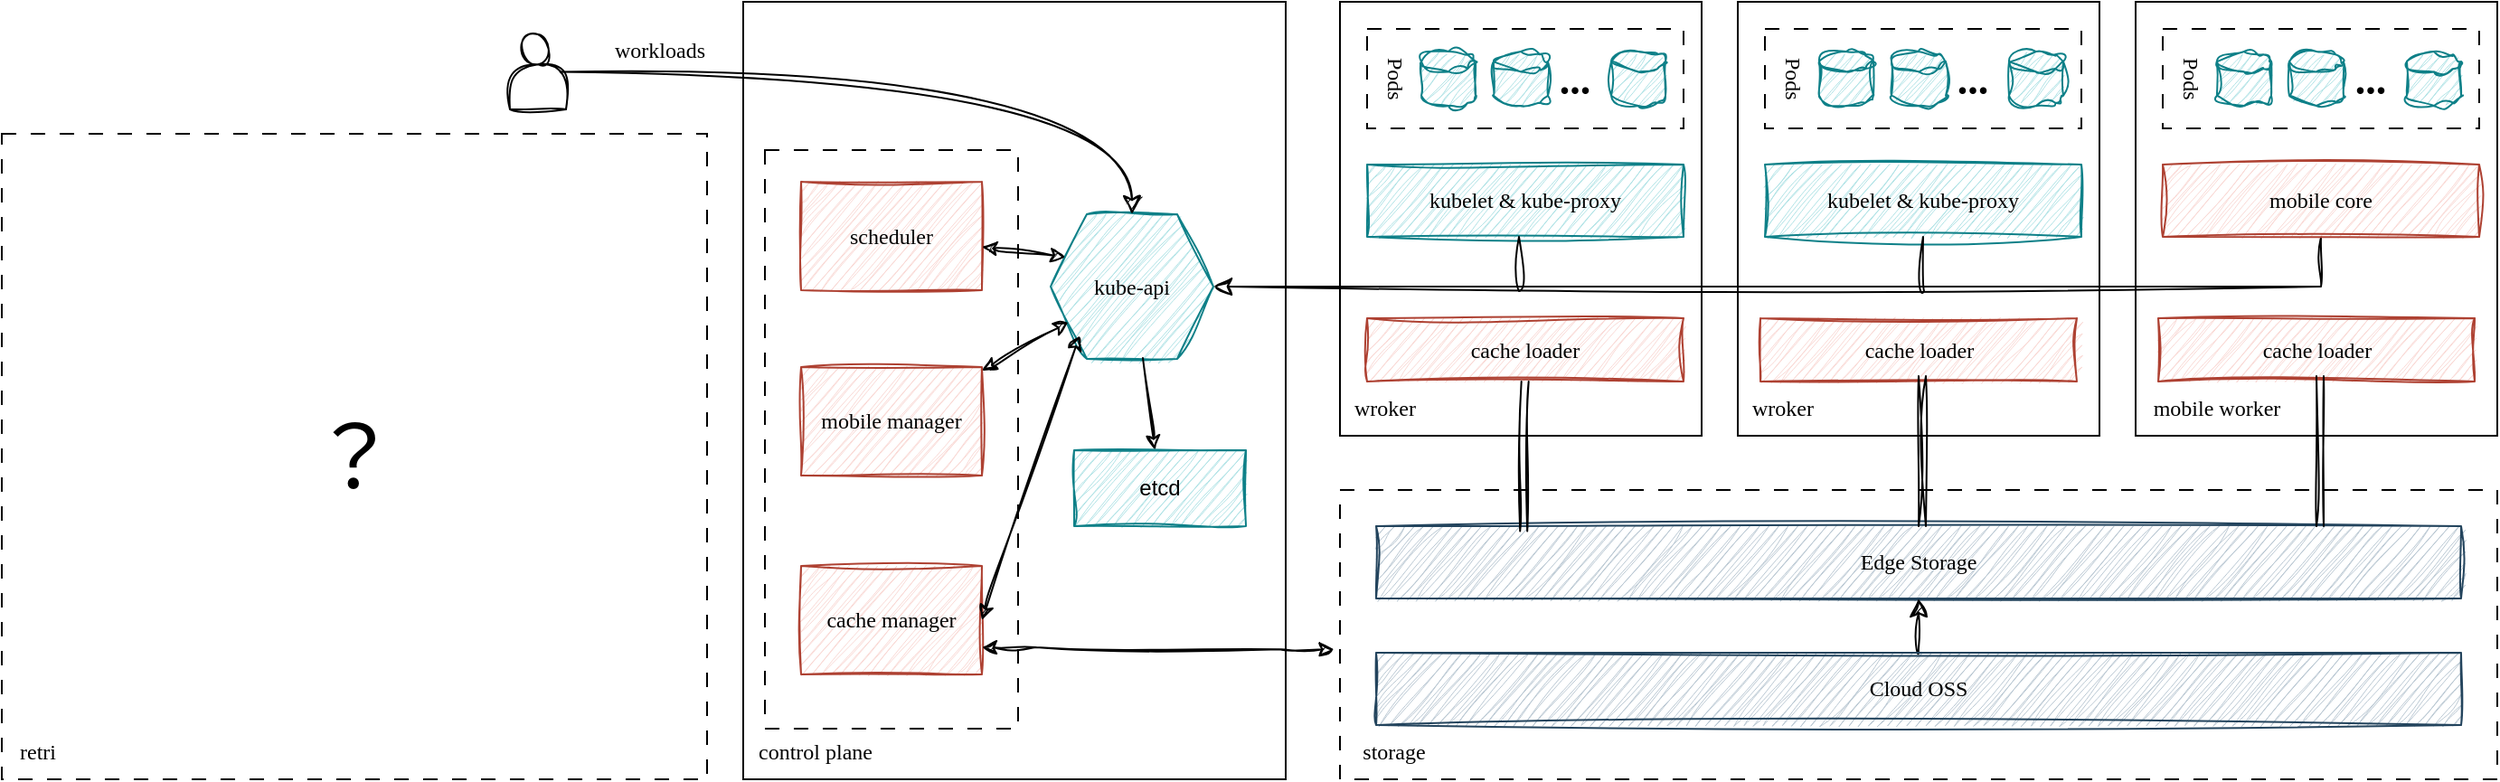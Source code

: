 <mxfile version="27.0.4" pages="2">
  <diagram name="Arch" id="rIj0sB-8U3w1b-v0gW_f">
    <mxGraphModel dx="1702" dy="1234" grid="0" gridSize="10" guides="1" tooltips="1" connect="1" arrows="1" fold="1" page="0" pageScale="1" pageWidth="850" pageHeight="1100" math="1" shadow="0">
      <root>
        <mxCell id="0" />
        <mxCell id="1" parent="0" />
        <mxCell id="n0bD6nwZr_wSMpqqiZz7-5" value="" style="rounded=0;whiteSpace=wrap;html=1;fillColor=none;strokeColor=default;fontFamily=Comic Sans MS;" parent="1" vertex="1">
          <mxGeometry x="590" y="290" width="300" height="430" as="geometry" />
        </mxCell>
        <mxCell id="4ZXLskvtB0-m_67RsiaI-1" value="" style="rounded=0;whiteSpace=wrap;html=1;fillColor=none;strokeColor=default;dashed=1;dashPattern=8 8;fontFamily=Comic Sans MS;" parent="1" vertex="1">
          <mxGeometry x="602" y="372" width="140" height="320" as="geometry" />
        </mxCell>
        <mxCell id="n0bD6nwZr_wSMpqqiZz7-39" value="scheduler" style="rounded=0;whiteSpace=wrap;html=1;sketch=1;curveFitting=1;jiggle=2;fillColor=#fad9d5;strokeColor=#ae4132;fontFamily=Comic Sans MS;" parent="1" vertex="1">
          <mxGeometry x="622" y="389.5" width="100" height="60" as="geometry" />
        </mxCell>
        <mxCell id="n0bD6nwZr_wSMpqqiZz7-40" value="cache manager" style="rounded=0;whiteSpace=wrap;html=1;sketch=1;curveFitting=1;jiggle=2;fillColor=#fad9d5;strokeColor=#ae4132;fontFamily=Comic Sans MS;" parent="1" vertex="1">
          <mxGeometry x="622" y="602" width="100" height="60" as="geometry" />
        </mxCell>
        <mxCell id="n0bD6nwZr_wSMpqqiZz7-42" value="mobile manager" style="rounded=0;whiteSpace=wrap;html=1;sketch=1;curveFitting=1;jiggle=2;fillColor=#fad9d5;strokeColor=#ae4132;fontFamily=Comic Sans MS;" parent="1" vertex="1">
          <mxGeometry x="622" y="492" width="100" height="60" as="geometry" />
        </mxCell>
        <mxCell id="n0bD6nwZr_wSMpqqiZz7-3" value="？" style="rounded=0;whiteSpace=wrap;html=1;fillColor=none;strokeColor=default;dashed=1;dashPattern=8 8;fontFamily=Comic Sans MS;fontSize=48;" parent="1" vertex="1">
          <mxGeometry x="180" y="363" width="390" height="357" as="geometry" />
        </mxCell>
        <mxCell id="n0bD6nwZr_wSMpqqiZz7-1" value="" style="rounded=0;whiteSpace=wrap;html=1;fillColor=none;fontFamily=Comic Sans MS;" parent="1" vertex="1">
          <mxGeometry x="920" y="290" width="200" height="240" as="geometry" />
        </mxCell>
        <mxCell id="n0bD6nwZr_wSMpqqiZz7-2" value="" style="rounded=0;whiteSpace=wrap;html=1;fillColor=none;strokeColor=default;dashed=1;dashPattern=8 8;fontFamily=Comic Sans MS;" parent="1" vertex="1">
          <mxGeometry x="935" y="305" width="175" height="55" as="geometry" />
        </mxCell>
        <mxCell id="n0bD6nwZr_wSMpqqiZz7-4" value="retri" style="text;html=1;align=center;verticalAlign=middle;whiteSpace=wrap;rounded=0;fontFamily=Comic Sans MS;" parent="1" vertex="1">
          <mxGeometry x="180" y="690" width="40" height="30" as="geometry" />
        </mxCell>
        <mxCell id="n0bD6nwZr_wSMpqqiZz7-6" value="control plane" style="text;html=1;align=center;verticalAlign=middle;whiteSpace=wrap;rounded=0;fontFamily=Comic Sans MS;" parent="1" vertex="1">
          <mxGeometry x="590" y="690" width="80" height="30" as="geometry" />
        </mxCell>
        <mxCell id="n0bD6nwZr_wSMpqqiZz7-7" value="" style="rounded=0;whiteSpace=wrap;html=1;fillColor=none;strokeColor=default;dashed=1;dashPattern=8 8;fontFamily=Comic Sans MS;" parent="1" vertex="1">
          <mxGeometry x="920" y="560" width="640" height="160" as="geometry" />
        </mxCell>
        <mxCell id="n0bD6nwZr_wSMpqqiZz7-8" value="storage" style="text;html=1;align=center;verticalAlign=middle;whiteSpace=wrap;rounded=0;fontFamily=Comic Sans MS;" parent="1" vertex="1">
          <mxGeometry x="920" y="690" width="60" height="30" as="geometry" />
        </mxCell>
        <mxCell id="n0bD6nwZr_wSMpqqiZz7-9" value="" style="shape=cylinder3;whiteSpace=wrap;html=1;boundedLbl=1;backgroundOutline=1;size=5.6;sketch=1;curveFitting=1;jiggle=2;fillColor=#b0e3e6;strokeColor=#0e8088;fontFamily=Comic Sans MS;" parent="1" vertex="1">
          <mxGeometry x="965" y="317.5" width="30" height="30" as="geometry" />
        </mxCell>
        <mxCell id="n0bD6nwZr_wSMpqqiZz7-10" value="" style="shape=cylinder3;whiteSpace=wrap;html=1;boundedLbl=1;backgroundOutline=1;size=5.6;sketch=1;curveFitting=1;jiggle=2;fillColor=#b0e3e6;strokeColor=#0e8088;fontFamily=Comic Sans MS;" parent="1" vertex="1">
          <mxGeometry x="1070" y="317.5" width="30" height="30" as="geometry" />
        </mxCell>
        <mxCell id="n0bD6nwZr_wSMpqqiZz7-11" value="" style="shape=cylinder3;whiteSpace=wrap;html=1;boundedLbl=1;backgroundOutline=1;size=5.6;sketch=1;curveFitting=1;jiggle=2;fillColor=#b0e3e6;strokeColor=#0e8088;fontFamily=Comic Sans MS;" parent="1" vertex="1">
          <mxGeometry x="1005" y="317.5" width="30" height="30" as="geometry" />
        </mxCell>
        <mxCell id="n0bD6nwZr_wSMpqqiZz7-12" value="Pods" style="text;html=1;align=center;verticalAlign=middle;whiteSpace=wrap;rounded=0;direction=south;flipV=1;flipH=0;textDirection=vertical-lr;fontFamily=Comic Sans MS;" parent="1" vertex="1">
          <mxGeometry x="935" y="305" width="30" height="55" as="geometry" />
        </mxCell>
        <mxCell id="n0bD6nwZr_wSMpqqiZz7-13" value="&lt;font style=&quot;font-size: 23px;&quot;&gt;&lt;b&gt;...&lt;/b&gt;&lt;/font&gt;" style="text;html=1;align=center;verticalAlign=middle;whiteSpace=wrap;rounded=0;fontFamily=Comic Sans MS;" parent="1" vertex="1">
          <mxGeometry x="1020" y="317.5" width="60" height="30" as="geometry" />
        </mxCell>
        <mxCell id="n0bD6nwZr_wSMpqqiZz7-14" value="wroker" style="text;html=1;align=center;verticalAlign=middle;whiteSpace=wrap;rounded=0;fontFamily=Comic Sans MS;" parent="1" vertex="1">
          <mxGeometry x="920" y="500" width="50" height="30" as="geometry" />
        </mxCell>
        <mxCell id="n0bD6nwZr_wSMpqqiZz7-15" value="kubelet &amp;amp; kube-proxy" style="rounded=0;whiteSpace=wrap;html=1;sketch=1;curveFitting=1;jiggle=2;fillColor=#b0e3e6;strokeColor=#0e8088;fontFamily=Comic Sans MS;" parent="1" vertex="1">
          <mxGeometry x="935" y="380" width="175" height="40" as="geometry" />
        </mxCell>
        <mxCell id="n0bD6nwZr_wSMpqqiZz7-16" style="edgeStyle=orthogonalEdgeStyle;rounded=0;orthogonalLoop=1;jettySize=auto;html=1;fontSize=12;startSize=8;endSize=8;sketch=1;curveFitting=1;jiggle=2;entryX=0.5;entryY=1;entryDx=0;entryDy=0;startArrow=classic;startFill=0;endArrow=none;fontFamily=Comic Sans MS;" parent="1" source="n0bD6nwZr_wSMpqqiZz7-17" target="n0bD6nwZr_wSMpqqiZz7-35" edge="1">
          <mxGeometry relative="1" as="geometry">
            <mxPoint x="1620" y="460" as="targetPoint" />
          </mxGeometry>
        </mxCell>
        <mxCell id="n0bD6nwZr_wSMpqqiZz7-17" value="kube-api" style="shape=hexagon;perimeter=hexagonPerimeter2;whiteSpace=wrap;html=1;fixedSize=1;sketch=1;curveFitting=1;jiggle=2;fillColor=#b0e3e6;strokeColor=#0e8088;fontFamily=Comic Sans MS;" parent="1" vertex="1">
          <mxGeometry x="760" y="407.5" width="90" height="80" as="geometry" />
        </mxCell>
        <mxCell id="n0bD6nwZr_wSMpqqiZz7-18" value="" style="rounded=0;whiteSpace=wrap;html=1;fillColor=none;fontFamily=Comic Sans MS;" parent="1" vertex="1">
          <mxGeometry x="1140" y="290" width="200" height="240" as="geometry" />
        </mxCell>
        <mxCell id="n0bD6nwZr_wSMpqqiZz7-19" value="" style="rounded=0;whiteSpace=wrap;html=1;fillColor=none;strokeColor=default;dashed=1;dashPattern=8 8;fontFamily=Comic Sans MS;" parent="1" vertex="1">
          <mxGeometry x="1155" y="305" width="175" height="55" as="geometry" />
        </mxCell>
        <mxCell id="n0bD6nwZr_wSMpqqiZz7-20" value="" style="shape=cylinder3;whiteSpace=wrap;html=1;boundedLbl=1;backgroundOutline=1;size=5.6;sketch=1;curveFitting=1;jiggle=2;fillColor=#b0e3e6;strokeColor=#0e8088;fontFamily=Comic Sans MS;" parent="1" vertex="1">
          <mxGeometry x="1185" y="317.5" width="30" height="30" as="geometry" />
        </mxCell>
        <mxCell id="n0bD6nwZr_wSMpqqiZz7-21" value="" style="shape=cylinder3;whiteSpace=wrap;html=1;boundedLbl=1;backgroundOutline=1;size=5.6;sketch=1;curveFitting=1;jiggle=2;fillColor=#b0e3e6;strokeColor=#0e8088;fontFamily=Comic Sans MS;" parent="1" vertex="1">
          <mxGeometry x="1290" y="317.5" width="30" height="30" as="geometry" />
        </mxCell>
        <mxCell id="n0bD6nwZr_wSMpqqiZz7-22" value="" style="shape=cylinder3;whiteSpace=wrap;html=1;boundedLbl=1;backgroundOutline=1;size=5.6;sketch=1;curveFitting=1;jiggle=2;fillColor=#b0e3e6;strokeColor=#0e8088;fontFamily=Comic Sans MS;" parent="1" vertex="1">
          <mxGeometry x="1225" y="317.5" width="30" height="30" as="geometry" />
        </mxCell>
        <mxCell id="n0bD6nwZr_wSMpqqiZz7-23" value="Pods" style="text;html=1;align=center;verticalAlign=middle;whiteSpace=wrap;rounded=0;direction=south;flipV=1;flipH=0;textDirection=vertical-lr;fontFamily=Comic Sans MS;" parent="1" vertex="1">
          <mxGeometry x="1155" y="305" width="30" height="55" as="geometry" />
        </mxCell>
        <mxCell id="n0bD6nwZr_wSMpqqiZz7-24" value="&lt;font style=&quot;font-size: 23px;&quot;&gt;&lt;b&gt;...&lt;/b&gt;&lt;/font&gt;" style="text;html=1;align=center;verticalAlign=middle;whiteSpace=wrap;rounded=0;fontFamily=Comic Sans MS;" parent="1" vertex="1">
          <mxGeometry x="1240" y="317.5" width="60" height="30" as="geometry" />
        </mxCell>
        <mxCell id="n0bD6nwZr_wSMpqqiZz7-25" value="wroker" style="text;html=1;align=center;verticalAlign=middle;whiteSpace=wrap;rounded=0;fontFamily=Comic Sans MS;" parent="1" vertex="1">
          <mxGeometry x="1140" y="500" width="50" height="30" as="geometry" />
        </mxCell>
        <mxCell id="n0bD6nwZr_wSMpqqiZz7-26" value="kubelet &amp;amp; kube-proxy" style="rounded=0;whiteSpace=wrap;html=1;sketch=1;curveFitting=1;jiggle=2;fillColor=#b0e3e6;strokeColor=#0e8088;fontFamily=Comic Sans MS;" parent="1" vertex="1">
          <mxGeometry x="1155" y="380" width="175" height="40" as="geometry" />
        </mxCell>
        <mxCell id="n0bD6nwZr_wSMpqqiZz7-27" value="" style="rounded=0;whiteSpace=wrap;html=1;fillColor=none;strokeColor=light-dark(#000000, #f96c30);fontFamily=Comic Sans MS;" parent="1" vertex="1">
          <mxGeometry x="1360" y="290" width="200" height="240" as="geometry" />
        </mxCell>
        <mxCell id="n0bD6nwZr_wSMpqqiZz7-28" value="" style="rounded=0;whiteSpace=wrap;html=1;fillColor=none;strokeColor=default;dashed=1;dashPattern=8 8;fontFamily=Comic Sans MS;" parent="1" vertex="1">
          <mxGeometry x="1375" y="305" width="175" height="55" as="geometry" />
        </mxCell>
        <mxCell id="n0bD6nwZr_wSMpqqiZz7-29" value="" style="shape=cylinder3;whiteSpace=wrap;html=1;boundedLbl=1;backgroundOutline=1;size=5.6;sketch=1;curveFitting=1;jiggle=2;fillColor=#b0e3e6;strokeColor=#0e8088;fontFamily=Comic Sans MS;" parent="1" vertex="1">
          <mxGeometry x="1405" y="317.5" width="30" height="30" as="geometry" />
        </mxCell>
        <mxCell id="n0bD6nwZr_wSMpqqiZz7-30" value="" style="shape=cylinder3;whiteSpace=wrap;html=1;boundedLbl=1;backgroundOutline=1;size=5.6;sketch=1;curveFitting=1;jiggle=2;fillColor=#b0e3e6;strokeColor=#0e8088;fontFamily=Comic Sans MS;" parent="1" vertex="1">
          <mxGeometry x="1510" y="317.5" width="30" height="30" as="geometry" />
        </mxCell>
        <mxCell id="n0bD6nwZr_wSMpqqiZz7-31" value="" style="shape=cylinder3;whiteSpace=wrap;html=1;boundedLbl=1;backgroundOutline=1;size=5.6;sketch=1;curveFitting=1;jiggle=2;fillColor=#b0e3e6;strokeColor=#0e8088;fontFamily=Comic Sans MS;" parent="1" vertex="1">
          <mxGeometry x="1445" y="317.5" width="30" height="30" as="geometry" />
        </mxCell>
        <mxCell id="n0bD6nwZr_wSMpqqiZz7-32" value="Pods" style="text;html=1;align=center;verticalAlign=middle;whiteSpace=wrap;rounded=0;direction=south;flipV=1;flipH=0;textDirection=vertical-lr;fontFamily=Comic Sans MS;" parent="1" vertex="1">
          <mxGeometry x="1375" y="305" width="30" height="55" as="geometry" />
        </mxCell>
        <mxCell id="n0bD6nwZr_wSMpqqiZz7-33" value="&lt;font style=&quot;font-size: 23px;&quot;&gt;&lt;b&gt;...&lt;/b&gt;&lt;/font&gt;" style="text;html=1;align=center;verticalAlign=middle;whiteSpace=wrap;rounded=0;fontFamily=Comic Sans MS;" parent="1" vertex="1">
          <mxGeometry x="1460" y="317.5" width="60" height="30" as="geometry" />
        </mxCell>
        <mxCell id="n0bD6nwZr_wSMpqqiZz7-34" value="mobile worker" style="text;html=1;align=center;verticalAlign=middle;whiteSpace=wrap;rounded=0;fontFamily=Comic Sans MS;" parent="1" vertex="1">
          <mxGeometry x="1360" y="500" width="90" height="30" as="geometry" />
        </mxCell>
        <mxCell id="n0bD6nwZr_wSMpqqiZz7-35" value="mobile core" style="rounded=0;whiteSpace=wrap;html=1;sketch=1;curveFitting=1;jiggle=2;fillColor=#fad9d5;strokeColor=#ae4132;fontFamily=Comic Sans MS;" parent="1" vertex="1">
          <mxGeometry x="1375" y="380" width="175" height="40" as="geometry" />
        </mxCell>
        <mxCell id="n0bD6nwZr_wSMpqqiZz7-36" value="" style="endArrow=none;html=1;rounded=0;fontSize=12;startSize=8;endSize=8;curved=1;entryX=0.5;entryY=1;entryDx=0;entryDy=0;sketch=1;curveFitting=1;jiggle=2;startFill=0;fontFamily=Comic Sans MS;" parent="1" target="n0bD6nwZr_wSMpqqiZz7-26" edge="1">
          <mxGeometry width="50" height="50" relative="1" as="geometry">
            <mxPoint x="1243" y="450" as="sourcePoint" />
            <mxPoint x="1000" y="490" as="targetPoint" />
          </mxGeometry>
        </mxCell>
        <mxCell id="n0bD6nwZr_wSMpqqiZz7-37" value="" style="endArrow=none;html=1;rounded=0;fontSize=12;startSize=8;endSize=8;curved=1;entryX=0.5;entryY=1;entryDx=0;entryDy=0;sketch=1;curveFitting=1;jiggle=2;startFill=0;fontFamily=Comic Sans MS;" parent="1" edge="1">
          <mxGeometry width="50" height="50" relative="1" as="geometry">
            <mxPoint x="1019" y="450" as="sourcePoint" />
            <mxPoint x="1019" y="420" as="targetPoint" />
          </mxGeometry>
        </mxCell>
        <mxCell id="n0bD6nwZr_wSMpqqiZz7-38" style="edgeStyle=none;curved=1;rounded=0;orthogonalLoop=1;jettySize=auto;html=1;entryX=0;entryY=0.25;entryDx=0;entryDy=0;fontSize=12;sketch=1;curveFitting=1;jiggle=2;startArrow=classic;startFill=1;fontFamily=Comic Sans MS;" parent="1" source="n0bD6nwZr_wSMpqqiZz7-39" target="n0bD6nwZr_wSMpqqiZz7-17" edge="1">
          <mxGeometry relative="1" as="geometry" />
        </mxCell>
        <mxCell id="n0bD6nwZr_wSMpqqiZz7-41" style="edgeStyle=none;curved=1;rounded=0;orthogonalLoop=1;jettySize=auto;html=1;fontSize=12;sketch=1;curveFitting=1;jiggle=2;startArrow=classic;startFill=1;fontFamily=Comic Sans MS;" parent="1" source="n0bD6nwZr_wSMpqqiZz7-42" target="n0bD6nwZr_wSMpqqiZz7-17" edge="1">
          <mxGeometry relative="1" as="geometry" />
        </mxCell>
        <mxCell id="n0bD6nwZr_wSMpqqiZz7-43" value="cache loader" style="rounded=0;whiteSpace=wrap;html=1;sketch=1;curveFitting=1;jiggle=2;fillColor=#fad9d5;strokeColor=#ae4132;fontFamily=Comic Sans MS;" parent="1" vertex="1">
          <mxGeometry x="935" y="465" width="175" height="35" as="geometry" />
        </mxCell>
        <mxCell id="n0bD6nwZr_wSMpqqiZz7-44" value="cache loader" style="rounded=0;whiteSpace=wrap;html=1;sketch=1;curveFitting=1;jiggle=2;fillColor=#fad9d5;strokeColor=#ae4132;fontFamily=Comic Sans MS;" parent="1" vertex="1">
          <mxGeometry x="1372.5" y="465" width="175" height="35" as="geometry" />
        </mxCell>
        <mxCell id="n0bD6nwZr_wSMpqqiZz7-45" value="cache loader" style="rounded=0;whiteSpace=wrap;html=1;sketch=1;curveFitting=1;jiggle=2;fillColor=#fad9d5;strokeColor=#ae4132;fontFamily=Comic Sans MS;" parent="1" vertex="1">
          <mxGeometry x="1152.5" y="465" width="175" height="35" as="geometry" />
        </mxCell>
        <mxCell id="n0bD6nwZr_wSMpqqiZz7-46" style="edgeStyle=none;curved=1;rounded=0;orthogonalLoop=1;jettySize=auto;html=1;entryX=0.178;entryY=0.839;entryDx=0;entryDy=0;entryPerimeter=0;fontSize=12;exitX=1;exitY=0.5;exitDx=0;exitDy=0;sketch=1;curveFitting=1;jiggle=2;startArrow=classic;startFill=1;fontFamily=Comic Sans MS;" parent="1" source="n0bD6nwZr_wSMpqqiZz7-40" target="n0bD6nwZr_wSMpqqiZz7-17" edge="1">
          <mxGeometry relative="1" as="geometry" />
        </mxCell>
        <mxCell id="n0bD6nwZr_wSMpqqiZz7-47" value="Edge Storage" style="rounded=0;whiteSpace=wrap;html=1;sketch=1;curveFitting=1;jiggle=2;fillColor=#bac8d3;strokeColor=#23445d;fontFamily=Comic Sans MS;" parent="1" vertex="1">
          <mxGeometry x="940" y="580" width="600" height="40" as="geometry" />
        </mxCell>
        <mxCell id="n0bD6nwZr_wSMpqqiZz7-48" style="edgeStyle=none;curved=1;rounded=0;orthogonalLoop=1;jettySize=auto;html=1;entryX=0.136;entryY=0.068;entryDx=0;entryDy=0;entryPerimeter=0;fontSize=12;sketch=1;curveFitting=1;jiggle=2;endArrow=classic;startFill=1;startArrow=classic;endFill=1;shape=link;fontFamily=Comic Sans MS;" parent="1" source="n0bD6nwZr_wSMpqqiZz7-43" target="n0bD6nwZr_wSMpqqiZz7-47" edge="1">
          <mxGeometry relative="1" as="geometry" />
        </mxCell>
        <mxCell id="n0bD6nwZr_wSMpqqiZz7-49" style="edgeStyle=none;curved=1;rounded=0;orthogonalLoop=1;jettySize=auto;html=1;entryX=0.136;entryY=0.068;entryDx=0;entryDy=0;entryPerimeter=0;fontSize=12;sketch=1;curveFitting=1;jiggle=2;endArrow=classic;startFill=1;startArrow=classic;endFill=1;shape=link;fontFamily=Comic Sans MS;" parent="1" edge="1">
          <mxGeometry relative="1" as="geometry">
            <mxPoint x="1242" y="497" as="sourcePoint" />
            <mxPoint x="1242" y="580" as="targetPoint" />
          </mxGeometry>
        </mxCell>
        <mxCell id="n0bD6nwZr_wSMpqqiZz7-50" style="edgeStyle=none;curved=1;rounded=0;orthogonalLoop=1;jettySize=auto;html=1;entryX=0.136;entryY=0.068;entryDx=0;entryDy=0;entryPerimeter=0;fontSize=12;sketch=1;curveFitting=1;jiggle=2;endArrow=classic;startFill=1;startArrow=classic;endFill=1;shape=link;fontFamily=Comic Sans MS;" parent="1" edge="1">
          <mxGeometry relative="1" as="geometry">
            <mxPoint x="1462" y="497" as="sourcePoint" />
            <mxPoint x="1462" y="580" as="targetPoint" />
          </mxGeometry>
        </mxCell>
        <mxCell id="n0bD6nwZr_wSMpqqiZz7-51" style="edgeStyle=none;curved=1;rounded=0;orthogonalLoop=1;jettySize=auto;html=1;entryX=0.5;entryY=1;entryDx=0;entryDy=0;fontSize=12;startSize=8;endSize=8;sketch=1;curveFitting=1;jiggle=2;fontFamily=Comic Sans MS;" parent="1" source="n0bD6nwZr_wSMpqqiZz7-52" target="n0bD6nwZr_wSMpqqiZz7-47" edge="1">
          <mxGeometry relative="1" as="geometry" />
        </mxCell>
        <mxCell id="n0bD6nwZr_wSMpqqiZz7-52" value="Cloud OSS" style="rounded=0;whiteSpace=wrap;html=1;sketch=1;curveFitting=1;jiggle=2;fillColor=#bac8d3;strokeColor=#23445d;fontFamily=Comic Sans MS;" parent="1" vertex="1">
          <mxGeometry x="940" y="650" width="600" height="40" as="geometry" />
        </mxCell>
        <mxCell id="n0bD6nwZr_wSMpqqiZz7-53" value="" style="endArrow=classic;startArrow=classic;html=1;rounded=0;fontSize=12;exitX=1;exitY=0.75;exitDx=0;exitDy=0;entryX=-0.005;entryY=0.551;entryDx=0;entryDy=0;entryPerimeter=0;sketch=1;curveFitting=1;jiggle=2;edgeStyle=entityRelationEdgeStyle;fontFamily=Comic Sans MS;" parent="1" source="n0bD6nwZr_wSMpqqiZz7-40" target="n0bD6nwZr_wSMpqqiZz7-7" edge="1">
          <mxGeometry width="50" height="50" relative="1" as="geometry">
            <mxPoint x="800" y="660" as="sourcePoint" />
            <mxPoint x="850" y="610" as="targetPoint" />
          </mxGeometry>
        </mxCell>
        <mxCell id="n0bD6nwZr_wSMpqqiZz7-54" style="edgeStyle=none;curved=1;rounded=0;orthogonalLoop=1;jettySize=auto;html=1;fontSize=12;sketch=1;curveFitting=1;jiggle=2;startArrow=classic;startFill=0;endArrow=none;endFill=1;" parent="1" source="n0bD6nwZr_wSMpqqiZz7-55" edge="1">
          <mxGeometry relative="1" as="geometry">
            <mxPoint x="811" y="487" as="targetPoint" />
          </mxGeometry>
        </mxCell>
        <mxCell id="n0bD6nwZr_wSMpqqiZz7-55" value="etcd" style="rounded=0;whiteSpace=wrap;html=1;sketch=1;curveFitting=1;jiggle=2;fillColor=#b0e3e6;strokeColor=#0e8088;" parent="1" vertex="1">
          <mxGeometry x="773" y="538" width="95" height="42" as="geometry" />
        </mxCell>
        <mxCell id="4ZXLskvtB0-m_67RsiaI-2" value="" style="shape=actor;whiteSpace=wrap;html=1;sketch=1;curveFitting=1;jiggle=2;" parent="1" vertex="1">
          <mxGeometry x="461" y="308" width="31" height="41.5" as="geometry" />
        </mxCell>
        <mxCell id="4ZXLskvtB0-m_67RsiaI-3" value="" style="endArrow=classic;html=1;rounded=0;fontSize=12;startSize=8;endSize=8;exitX=0.9;exitY=0.5;exitDx=0;exitDy=0;exitPerimeter=0;entryX=0.5;entryY=0;entryDx=0;entryDy=0;edgeStyle=orthogonalEdgeStyle;sketch=1;curveFitting=1;jiggle=2;curved=1;" parent="1" source="4ZXLskvtB0-m_67RsiaI-2" target="n0bD6nwZr_wSMpqqiZz7-17" edge="1">
          <mxGeometry width="50" height="50" relative="1" as="geometry">
            <mxPoint x="838" y="519" as="sourcePoint" />
            <mxPoint x="888" y="469" as="targetPoint" />
          </mxGeometry>
        </mxCell>
        <mxCell id="4ZXLskvtB0-m_67RsiaI-4" value="workloads" style="text;html=1;align=center;verticalAlign=middle;whiteSpace=wrap;rounded=0;fontFamily=Comic Sans MS;" parent="1" vertex="1">
          <mxGeometry x="504" y="302" width="80" height="30" as="geometry" />
        </mxCell>
      </root>
    </mxGraphModel>
  </diagram>
  <diagram id="cKDWVVgqg8krGAl66s_h" name="强化学习调度">
    <mxGraphModel dx="1954" dy="1286" grid="0" gridSize="10" guides="1" tooltips="1" connect="1" arrows="1" fold="1" page="0" pageScale="1" pageWidth="827" pageHeight="1169" math="0" shadow="0">
      <root>
        <mxCell id="0" />
        <mxCell id="1" parent="0" />
        <mxCell id="tV3G4fdEc-bREV_mUc5k-1" value="" style="rounded=0;whiteSpace=wrap;html=1;fillColor=#dae8fc;strokeColor=light-dark(#123D7A,#5C79A3);sketch=1;curveFitting=1;jiggle=2;fontFamily=Times New Roman;" vertex="1" parent="1">
          <mxGeometry x="-116" y="102" width="337" height="112" as="geometry" />
        </mxCell>
        <mxCell id="tV3G4fdEc-bREV_mUc5k-10" value="&lt;font style=&quot;font-size: 18px;&quot;&gt;意图识别模块&lt;/font&gt;" style="text;html=1;align=center;verticalAlign=middle;whiteSpace=wrap;rounded=0;fontStyle=1;sketch=1;curveFitting=1;jiggle=2;fontColor=#000066;fontFamily=Times New Roman;" vertex="1" parent="1">
          <mxGeometry x="-116" y="184" width="130" height="30" as="geometry" />
        </mxCell>
        <mxCell id="tV3G4fdEc-bREV_mUc5k-14" value="" style="rounded=0;whiteSpace=wrap;html=1;fillColor=#dae8fc;strokeColor=light-dark(#123D7A,#5C79A3);sketch=1;curveFitting=1;jiggle=2;fontFamily=Times New Roman;" vertex="1" parent="1">
          <mxGeometry x="-116" y="263" width="337" height="112" as="geometry" />
        </mxCell>
        <mxCell id="tV3G4fdEc-bREV_mUc5k-15" value="&lt;font style=&quot;font-size: 18px;&quot;&gt;MoE&lt;/font&gt;" style="text;html=1;align=center;verticalAlign=middle;whiteSpace=wrap;rounded=0;fontStyle=1;sketch=1;curveFitting=1;jiggle=2;fontColor=#000066;fontFamily=Times New Roman;" vertex="1" parent="1">
          <mxGeometry x="-116" y="343" width="73" height="30" as="geometry" />
        </mxCell>
        <mxCell id="tV3G4fdEc-bREV_mUc5k-16" value="" style="rounded=0;whiteSpace=wrap;html=1;fillColor=#dae8fc;strokeColor=light-dark(#123D7A,#5C79A3);sketch=1;curveFitting=1;jiggle=2;fontFamily=Times New Roman;" vertex="1" parent="1">
          <mxGeometry x="-322" y="102" width="159" height="176" as="geometry" />
        </mxCell>
        <mxCell id="tV3G4fdEc-bREV_mUc5k-17" value="&lt;span style=&quot;font-size: 18px;&quot;&gt;状态监控模块&lt;/span&gt;" style="text;html=1;align=center;verticalAlign=middle;whiteSpace=wrap;rounded=0;fontStyle=1;sketch=1;curveFitting=1;jiggle=2;fontColor=#000066;fontFamily=Times New Roman;" vertex="1" parent="1">
          <mxGeometry x="-320.75" y="248" width="127" height="30" as="geometry" />
        </mxCell>
        <mxCell id="tV3G4fdEc-bREV_mUc5k-26" value="" style="shape=flexArrow;endArrow=classic;html=1;rounded=0;fontSize=12;startSize=8;endSize=8;curved=1;fillColor=#d5e8d4;strokeColor=#82b366;sketch=1;curveFitting=1;jiggle=2;fontFamily=Times New Roman;" edge="1" parent="1">
          <mxGeometry width="50" height="50" relative="1" as="geometry">
            <mxPoint x="-95" y="37" as="sourcePoint" />
            <mxPoint x="-95" y="102" as="targetPoint" />
          </mxGeometry>
        </mxCell>
        <mxCell id="tV3G4fdEc-bREV_mUc5k-27" value="" style="shape=flexArrow;endArrow=classic;html=1;rounded=0;fontSize=12;startSize=8;endSize=8;curved=1;fillColor=#d5e8d4;strokeColor=#82b366;sketch=1;curveFitting=1;jiggle=2;fontFamily=Times New Roman;" edge="1" parent="1">
          <mxGeometry width="50" height="50" relative="1" as="geometry">
            <mxPoint x="60" y="37" as="sourcePoint" />
            <mxPoint x="60" y="102" as="targetPoint" />
          </mxGeometry>
        </mxCell>
        <mxCell id="tV3G4fdEc-bREV_mUc5k-28" value="" style="shape=flexArrow;endArrow=classic;html=1;rounded=0;fontSize=12;startSize=8;endSize=8;curved=1;fillColor=#d5e8d4;strokeColor=#82b366;sketch=1;curveFitting=1;jiggle=2;fontFamily=Times New Roman;" edge="1" parent="1">
          <mxGeometry width="50" height="50" relative="1" as="geometry">
            <mxPoint x="-15" y="37" as="sourcePoint" />
            <mxPoint x="-15" y="102" as="targetPoint" />
          </mxGeometry>
        </mxCell>
        <mxCell id="tV3G4fdEc-bREV_mUc5k-29" value="" style="shape=flexArrow;endArrow=classic;html=1;rounded=0;fontSize=12;startSize=8;endSize=8;curved=1;fillColor=#d5e8d4;strokeColor=#82b366;sketch=1;curveFitting=1;jiggle=2;fontFamily=Times New Roman;" edge="1" parent="1">
          <mxGeometry width="50" height="50" relative="1" as="geometry">
            <mxPoint x="205" y="37" as="sourcePoint" />
            <mxPoint x="205" y="102" as="targetPoint" />
          </mxGeometry>
        </mxCell>
        <mxCell id="tV3G4fdEc-bREV_mUc5k-30" value="" style="shape=flexArrow;endArrow=classic;html=1;rounded=0;fontSize=12;startSize=8;endSize=8;curved=1;fillColor=#d5e8d4;strokeColor=#82b366;sketch=1;curveFitting=1;jiggle=2;fontFamily=Times New Roman;" edge="1" parent="1">
          <mxGeometry width="50" height="50" relative="1" as="geometry">
            <mxPoint x="135" y="37" as="sourcePoint" />
            <mxPoint x="135" y="102" as="targetPoint" />
          </mxGeometry>
        </mxCell>
        <mxCell id="tV3G4fdEc-bREV_mUc5k-31" value="&lt;font style=&quot;font-size: 18px;&quot;&gt;&lt;b&gt;任务调度请求流（AI推理/渲染）&lt;/b&gt;&lt;/font&gt;" style="text;html=1;align=center;verticalAlign=middle;whiteSpace=wrap;rounded=0;sketch=1;curveFitting=1;jiggle=2;fontFamily=Times New Roman;" vertex="1" parent="1">
          <mxGeometry x="-77" y="-5" width="271" height="30" as="geometry" />
        </mxCell>
        <mxCell id="tV3G4fdEc-bREV_mUc5k-33" value="" style="shape=flexArrow;endArrow=classic;html=1;rounded=0;fontSize=12;startSize=8;endSize=8;curved=1;fillColor=#d5e8d4;strokeColor=#82b366;sketch=1;curveFitting=1;jiggle=2;fontFamily=Times New Roman;" edge="1" parent="1">
          <mxGeometry width="50" height="50" relative="1" as="geometry">
            <mxPoint x="47" y="377" as="sourcePoint" />
            <mxPoint x="47" y="442" as="targetPoint" />
          </mxGeometry>
        </mxCell>
        <mxCell id="tV3G4fdEc-bREV_mUc5k-34" value="&lt;font style=&quot;font-size: 18px;&quot;&gt;&lt;b&gt;最终调度决策&lt;/b&gt;&lt;/font&gt;" style="text;html=1;align=center;verticalAlign=middle;resizable=0;points=[];autosize=1;strokeColor=none;fillColor=none;fontSize=16;sketch=1;curveFitting=1;jiggle=2;fontFamily=Times New Roman;" vertex="1" parent="1">
          <mxGeometry x="64" y="400" width="126" height="34" as="geometry" />
        </mxCell>
        <mxCell id="tV3G4fdEc-bREV_mUc5k-35" value="&lt;ol&gt;&lt;li&gt;&lt;font&gt;计算资源利用率&lt;/font&gt;&lt;/li&gt;&lt;li&gt;&lt;font&gt;网络带宽延迟&lt;/font&gt;&lt;/li&gt;&lt;li&gt;&lt;font&gt;缓存状态&lt;/font&gt;&lt;/li&gt;&lt;/ol&gt;" style="text;html=1;align=left;verticalAlign=middle;whiteSpace=wrap;rounded=0;fontSize=16;fontStyle=1;sketch=1;curveFitting=1;jiggle=2;fontFamily=Times New Roman;" vertex="1" parent="1">
          <mxGeometry x="-331.5" y="125" width="164" height="115" as="geometry" />
        </mxCell>
        <mxCell id="tV3G4fdEc-bREV_mUc5k-36" value="&lt;ol&gt;&lt;li&gt;&lt;font&gt;QoS识别&lt;/font&gt;&lt;/li&gt;&lt;li&gt;&lt;font&gt;业务场景分类&lt;/font&gt;&lt;/li&gt;&lt;/ol&gt;" style="text;html=1;align=left;verticalAlign=middle;whiteSpace=wrap;rounded=0;fontSize=16;fontStyle=1;sketch=1;curveFitting=1;jiggle=2;fontFamily=Times New Roman;" vertex="1" parent="1">
          <mxGeometry x="-114" y="112" width="248" height="76" as="geometry" />
        </mxCell>
        <mxCell id="tV3G4fdEc-bREV_mUc5k-37" value="&lt;ol&gt;&lt;li&gt;&lt;font&gt;AI推理业务专家&lt;/font&gt;&lt;/li&gt;&lt;li&gt;&lt;font&gt;渲染业务专家&lt;/font&gt;&lt;/li&gt;&lt;li&gt;&lt;font&gt;批处理任务专家&lt;/font&gt;&lt;/li&gt;&lt;/ol&gt;" style="text;html=1;align=left;verticalAlign=middle;whiteSpace=wrap;rounded=0;fontSize=16;fontStyle=1;sketch=1;curveFitting=1;jiggle=2;fontFamily=Times New Roman;" vertex="1" parent="1">
          <mxGeometry x="-114" y="276" width="248" height="76" as="geometry" />
        </mxCell>
        <mxCell id="tV3G4fdEc-bREV_mUc5k-38" value="" style="shape=flexArrow;endArrow=classic;html=1;rounded=0;fontSize=12;startSize=8;endSize=8;curved=1;sketch=1;curveFitting=1;jiggle=2;exitX=1;exitY=1;exitDx=0;exitDy=0;" edge="1" parent="1">
          <mxGeometry width="50" height="50" relative="1" as="geometry">
            <mxPoint x="-163" y="352" as="sourcePoint" />
            <mxPoint x="-115" y="355" as="targetPoint" />
          </mxGeometry>
        </mxCell>
        <mxCell id="tV3G4fdEc-bREV_mUc5k-39" value="" style="rounded=0;whiteSpace=wrap;html=1;fillColor=#dae8fc;strokeColor=light-dark(#123D7A,#5C79A3);sketch=1;curveFitting=1;jiggle=2;fontFamily=Times New Roman;" vertex="1" parent="1">
          <mxGeometry x="-322" y="335" width="159" height="38" as="geometry" />
        </mxCell>
        <mxCell id="tV3G4fdEc-bREV_mUc5k-40" value="&lt;span style=&quot;font-size: 18px;&quot;&gt;状态预测器&lt;/span&gt;" style="text;html=1;align=center;verticalAlign=middle;whiteSpace=wrap;rounded=0;fontStyle=1;sketch=1;curveFitting=1;jiggle=2;fontColor=#000066;fontFamily=Times New Roman;" vertex="1" parent="1">
          <mxGeometry x="-305.25" y="343" width="111.5" height="30" as="geometry" />
        </mxCell>
        <mxCell id="tV3G4fdEc-bREV_mUc5k-42" value="" style="shape=flexArrow;endArrow=classic;html=1;rounded=0;fontSize=12;startSize=8;endSize=8;curved=1;sketch=1;curveFitting=1;jiggle=2;exitX=0.557;exitY=0.993;exitDx=0;exitDy=0;exitPerimeter=0;entryX=0.453;entryY=0.053;entryDx=0;entryDy=0;entryPerimeter=0;" edge="1" parent="1">
          <mxGeometry width="50" height="50" relative="1" as="geometry">
            <mxPoint x="-245.001" y="276.0" as="sourcePoint" />
            <mxPoint x="-244.963" y="335.224" as="targetPoint" />
          </mxGeometry>
        </mxCell>
        <mxCell id="tV3G4fdEc-bREV_mUc5k-43" value="" style="shape=flexArrow;endArrow=classic;html=1;rounded=0;fontSize=12;startSize=8;endSize=8;curved=1;fillColor=#d5e8d4;strokeColor=#82b366;sketch=1;curveFitting=1;jiggle=2;fontFamily=Times New Roman;" edge="1" parent="1">
          <mxGeometry width="50" height="50" relative="1" as="geometry">
            <mxPoint x="28" y="214" as="sourcePoint" />
            <mxPoint x="28" y="265" as="targetPoint" />
          </mxGeometry>
        </mxCell>
      </root>
    </mxGraphModel>
  </diagram>
</mxfile>
